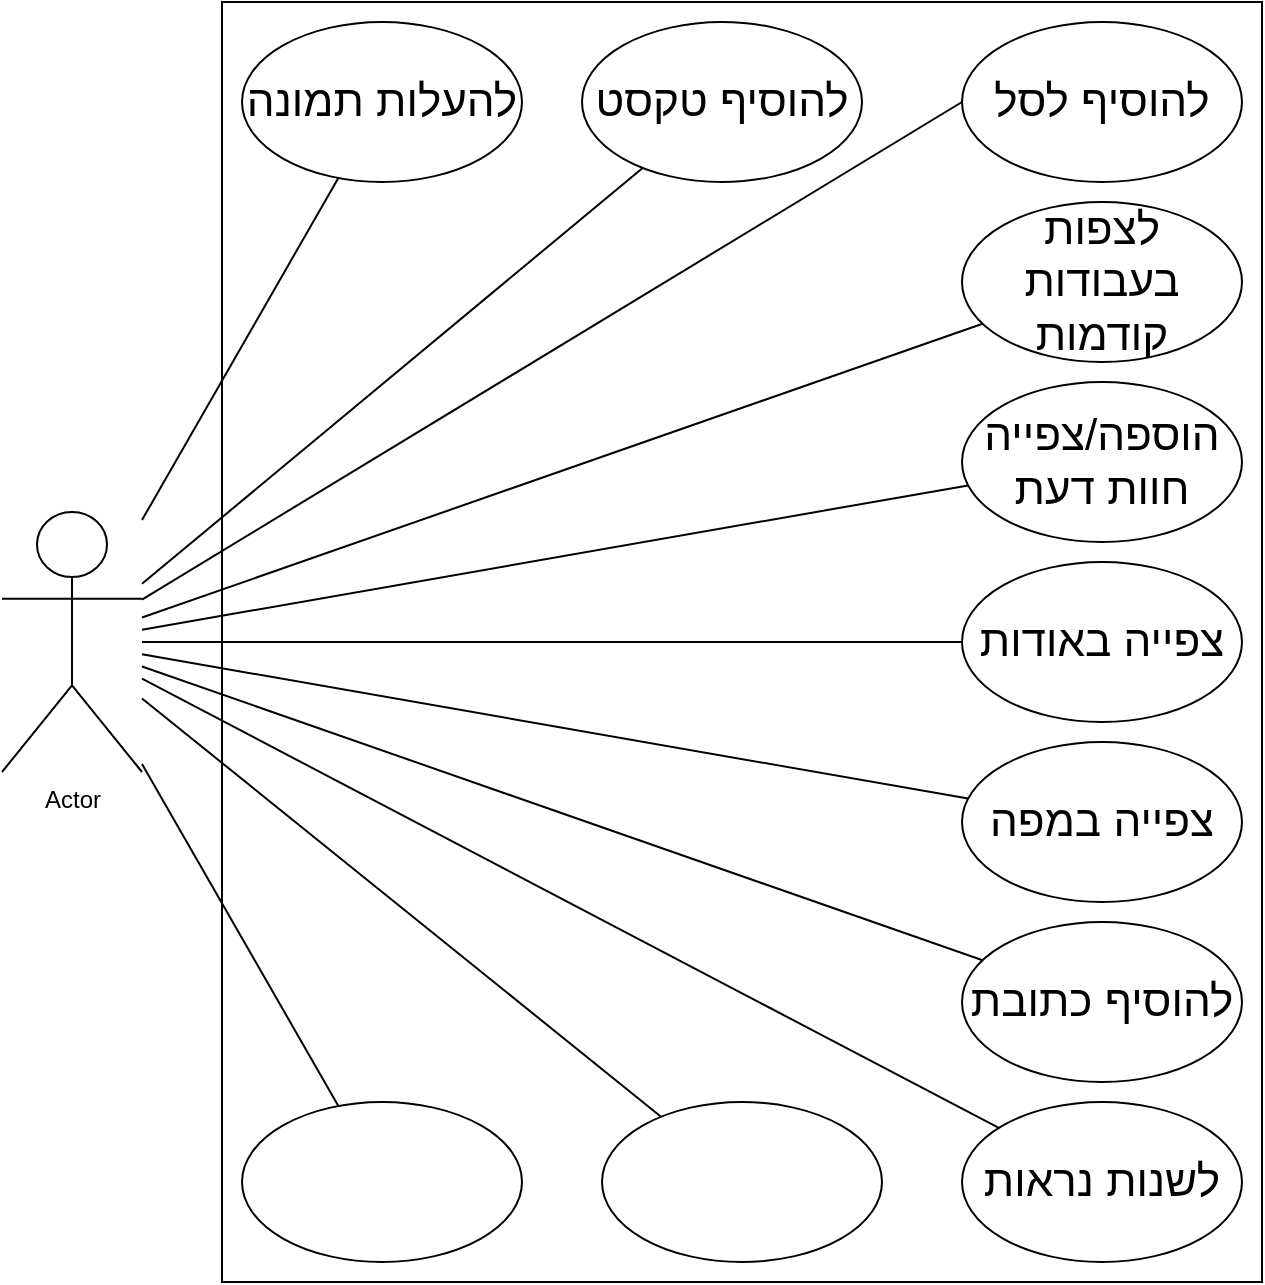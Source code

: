 <mxfile>
    <diagram id="3LZ58qiSspqtYlo50TUb" name="Page-1">
        <mxGraphModel dx="1386" dy="787" grid="1" gridSize="10" guides="1" tooltips="1" connect="1" arrows="1" fold="1" page="1" pageScale="1" pageWidth="850" pageHeight="1100" math="0" shadow="0">
            <root>
                <mxCell id="0"/>
                <mxCell id="1" parent="0"/>
                <mxCell id="2" value="" style="rounded=0;whiteSpace=wrap;html=1;fontSize=22;" vertex="1" parent="1">
                    <mxGeometry x="140" y="160" width="520" height="640" as="geometry"/>
                </mxCell>
                <mxCell id="26" style="edgeStyle=none;html=1;endArrow=none;endFill=0;fontSize=22;" edge="1" parent="1" source="3" target="25">
                    <mxGeometry relative="1" as="geometry"/>
                </mxCell>
                <mxCell id="27" style="edgeStyle=none;html=1;entryX=0;entryY=0.5;entryDx=0;entryDy=0;endArrow=none;endFill=0;fontSize=22;" edge="1" parent="1" source="3" target="12">
                    <mxGeometry relative="1" as="geometry"/>
                </mxCell>
                <mxCell id="28" style="edgeStyle=none;html=1;endArrow=none;endFill=0;fontSize=22;" edge="1" parent="1" source="3" target="7">
                    <mxGeometry relative="1" as="geometry"/>
                </mxCell>
                <mxCell id="29" style="edgeStyle=none;html=1;endArrow=none;endFill=0;fontSize=22;" edge="1" parent="1" source="3" target="9">
                    <mxGeometry relative="1" as="geometry"/>
                </mxCell>
                <mxCell id="30" style="edgeStyle=none;html=1;endArrow=none;endFill=0;fontSize=22;" edge="1" parent="1" source="3" target="8">
                    <mxGeometry relative="1" as="geometry"/>
                </mxCell>
                <mxCell id="31" style="edgeStyle=none;html=1;endArrow=none;endFill=0;fontSize=22;" edge="1" parent="1" source="3" target="10">
                    <mxGeometry relative="1" as="geometry"/>
                </mxCell>
                <mxCell id="32" style="edgeStyle=none;html=1;endArrow=none;endFill=0;fontSize=22;" edge="1" parent="1" source="3" target="13">
                    <mxGeometry relative="1" as="geometry"/>
                </mxCell>
                <mxCell id="33" style="edgeStyle=none;html=1;endArrow=none;endFill=0;fontSize=22;" edge="1" parent="1" source="3" target="15">
                    <mxGeometry relative="1" as="geometry"/>
                </mxCell>
                <mxCell id="34" style="edgeStyle=none;html=1;endArrow=none;endFill=0;fontSize=22;" edge="1" parent="1" source="3" target="14">
                    <mxGeometry relative="1" as="geometry"/>
                </mxCell>
                <mxCell id="37" style="edgeStyle=none;html=1;endArrow=none;endFill=0;fontSize=22;" edge="1" parent="1" source="3" target="36">
                    <mxGeometry relative="1" as="geometry"/>
                </mxCell>
                <mxCell id="38" style="edgeStyle=none;html=1;endArrow=none;endFill=0;fontSize=22;" edge="1" parent="1" source="3" target="35">
                    <mxGeometry relative="1" as="geometry"/>
                </mxCell>
                <mxCell id="3" value="Actor" style="shape=umlActor;verticalLabelPosition=bottom;verticalAlign=top;html=1;outlineConnect=0;" vertex="1" parent="1">
                    <mxGeometry x="30" y="415" width="70" height="130" as="geometry"/>
                </mxCell>
                <mxCell id="7" value="לצפות בעבודות קודמות" style="ellipse;whiteSpace=wrap;html=1;fontSize=22;" vertex="1" parent="1">
                    <mxGeometry x="510" y="260" width="140" height="80" as="geometry"/>
                </mxCell>
                <mxCell id="8" value="צפייה באודות" style="ellipse;whiteSpace=wrap;html=1;fontSize=22;" vertex="1" parent="1">
                    <mxGeometry x="510" y="440" width="140" height="80" as="geometry"/>
                </mxCell>
                <mxCell id="9" value="הוספה/צפייה חוות דעת" style="ellipse;whiteSpace=wrap;html=1;fontSize=22;" vertex="1" parent="1">
                    <mxGeometry x="510" y="350" width="140" height="80" as="geometry"/>
                </mxCell>
                <mxCell id="10" value="צפייה במפה" style="ellipse;whiteSpace=wrap;html=1;fontSize=22;" vertex="1" parent="1">
                    <mxGeometry x="510" y="530" width="140" height="80" as="geometry"/>
                </mxCell>
                <mxCell id="12" value="להוסיף לסל" style="ellipse;whiteSpace=wrap;html=1;fontSize=22;" vertex="1" parent="1">
                    <mxGeometry x="510" y="170" width="140" height="80" as="geometry"/>
                </mxCell>
                <mxCell id="13" value="להוסיף כתובת" style="ellipse;whiteSpace=wrap;html=1;fontSize=22;" vertex="1" parent="1">
                    <mxGeometry x="510" y="620" width="140" height="80" as="geometry"/>
                </mxCell>
                <mxCell id="14" value="" style="ellipse;whiteSpace=wrap;html=1;fontSize=22;" vertex="1" parent="1">
                    <mxGeometry x="150" y="710" width="140" height="80" as="geometry"/>
                </mxCell>
                <mxCell id="15" value="לשנות נראות" style="ellipse;whiteSpace=wrap;html=1;fontSize=22;" vertex="1" parent="1">
                    <mxGeometry x="510" y="710" width="140" height="80" as="geometry"/>
                </mxCell>
                <mxCell id="25" value="להעלות תמונה" style="ellipse;whiteSpace=wrap;html=1;fontSize=22;" vertex="1" parent="1">
                    <mxGeometry x="150" y="170" width="140" height="80" as="geometry"/>
                </mxCell>
                <mxCell id="35" value="" style="ellipse;whiteSpace=wrap;html=1;fontSize=22;" vertex="1" parent="1">
                    <mxGeometry x="330" y="710" width="140" height="80" as="geometry"/>
                </mxCell>
                <mxCell id="36" value="להוסיף טקסט" style="ellipse;whiteSpace=wrap;html=1;fontSize=22;" vertex="1" parent="1">
                    <mxGeometry x="320" y="170" width="140" height="80" as="geometry"/>
                </mxCell>
            </root>
        </mxGraphModel>
    </diagram>
</mxfile>